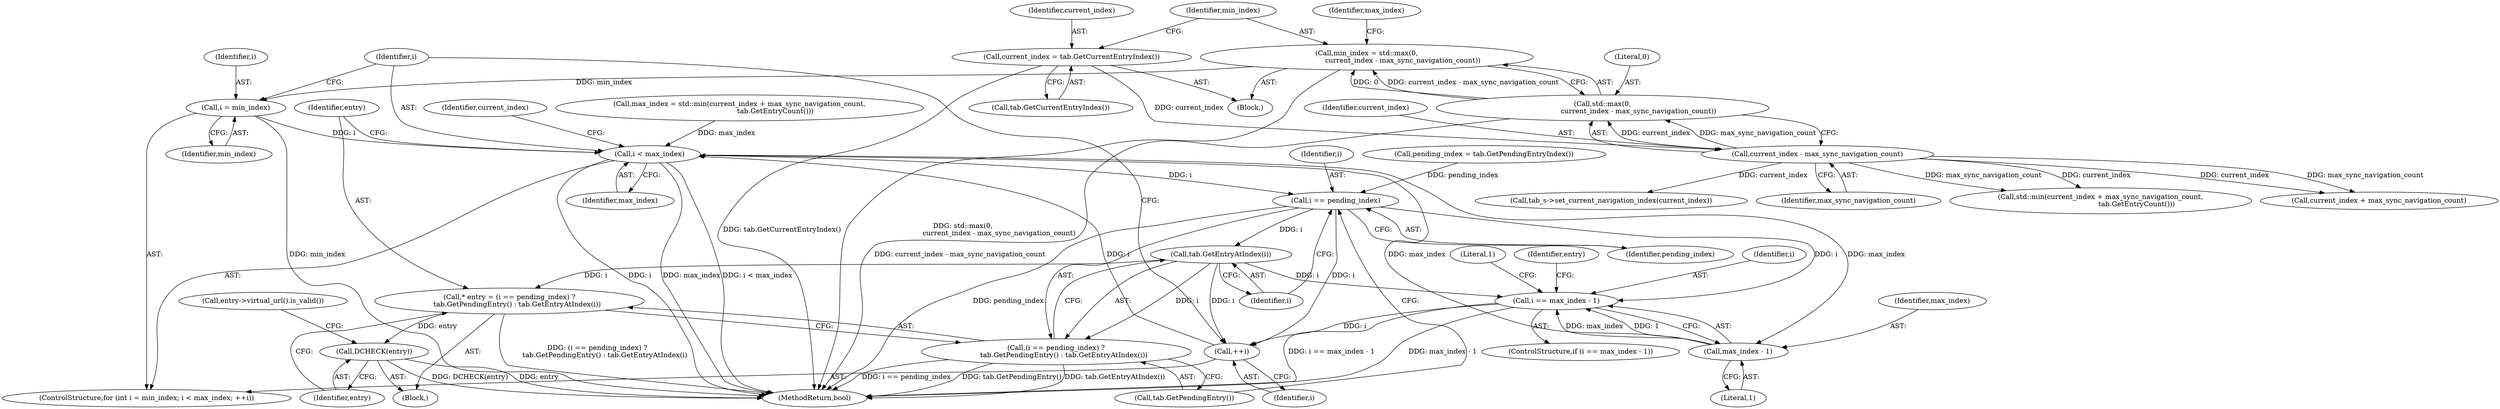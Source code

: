 digraph "0_Chrome_19190765882e272a6a2162c89acdb29110f7e3cf_13@integer" {
"1000142" [label="(Call,min_index = std::max(0,\n                                 current_index - max_sync_navigation_count))"];
"1000144" [label="(Call,std::max(0,\n                                 current_index - max_sync_navigation_count))"];
"1000146" [label="(Call,current_index - max_sync_navigation_count)"];
"1000138" [label="(Call,current_index = tab.GetCurrentEntryIndex())"];
"1000172" [label="(Call,i = min_index)"];
"1000175" [label="(Call,i < max_index)"];
"1000185" [label="(Call,i == pending_index)"];
"1000178" [label="(Call,++i)"];
"1000189" [label="(Call,tab.GetEntryAtIndex(i))"];
"1000182" [label="(Call,* entry = (i == pending_index) ?\n       tab.GetPendingEntry() : tab.GetEntryAtIndex(i))"];
"1000191" [label="(Call,DCHECK(entry))"];
"1000184" [label="(Call,(i == pending_index) ?\n       tab.GetPendingEntry() : tab.GetEntryAtIndex(i))"];
"1000197" [label="(Call,i == max_index - 1)"];
"1000199" [label="(Call,max_index - 1)"];
"1000224" [label="(Identifier,entry)"];
"1000173" [label="(Identifier,i)"];
"1000143" [label="(Identifier,min_index)"];
"1000190" [label="(Identifier,i)"];
"1000177" [label="(Identifier,max_index)"];
"1000194" [label="(Call,entry->virtual_url().is_valid())"];
"1000192" [label="(Identifier,entry)"];
"1000150" [label="(Call,max_index = std::min(current_index + max_sync_navigation_count,\n                                 tab.GetEntryCount()))"];
"1000200" [label="(Identifier,max_index)"];
"1000186" [label="(Identifier,i)"];
"1000184" [label="(Call,(i == pending_index) ?\n       tab.GetPendingEntry() : tab.GetEntryAtIndex(i))"];
"1000152" [label="(Call,std::min(current_index + max_sync_navigation_count,\n                                 tab.GetEntryCount()))"];
"1000182" [label="(Call,* entry = (i == pending_index) ?\n       tab.GetPendingEntry() : tab.GetEntryAtIndex(i))"];
"1000174" [label="(Identifier,min_index)"];
"1000191" [label="(Call,DCHECK(entry))"];
"1000142" [label="(Call,min_index = std::max(0,\n                                 current_index - max_sync_navigation_count))"];
"1000251" [label="(MethodReturn,bool)"];
"1000105" [label="(Block,)"];
"1000140" [label="(Call,tab.GetCurrentEntryIndex())"];
"1000187" [label="(Identifier,pending_index)"];
"1000198" [label="(Identifier,i)"];
"1000145" [label="(Literal,0)"];
"1000234" [label="(Identifier,current_index)"];
"1000138" [label="(Call,current_index = tab.GetCurrentEntryIndex())"];
"1000183" [label="(Identifier,entry)"];
"1000197" [label="(Call,i == max_index - 1)"];
"1000178" [label="(Call,++i)"];
"1000144" [label="(Call,std::max(0,\n                                 current_index - max_sync_navigation_count))"];
"1000205" [label="(Literal,1)"];
"1000201" [label="(Literal,1)"];
"1000199" [label="(Call,max_index - 1)"];
"1000189" [label="(Call,tab.GetEntryAtIndex(i))"];
"1000176" [label="(Identifier,i)"];
"1000233" [label="(Call,tab_s->set_current_navigation_index(current_index))"];
"1000170" [label="(ControlStructure,for (int i = min_index; i < max_index; ++i))"];
"1000146" [label="(Call,current_index - max_sync_navigation_count)"];
"1000139" [label="(Identifier,current_index)"];
"1000175" [label="(Call,i < max_index)"];
"1000158" [label="(Call,pending_index = tab.GetPendingEntryIndex())"];
"1000196" [label="(ControlStructure,if (i == max_index - 1))"];
"1000148" [label="(Identifier,max_sync_navigation_count)"];
"1000180" [label="(Block,)"];
"1000153" [label="(Call,current_index + max_sync_navigation_count)"];
"1000188" [label="(Call,tab.GetPendingEntry())"];
"1000172" [label="(Call,i = min_index)"];
"1000147" [label="(Identifier,current_index)"];
"1000179" [label="(Identifier,i)"];
"1000185" [label="(Call,i == pending_index)"];
"1000151" [label="(Identifier,max_index)"];
"1000142" -> "1000105"  [label="AST: "];
"1000142" -> "1000144"  [label="CFG: "];
"1000143" -> "1000142"  [label="AST: "];
"1000144" -> "1000142"  [label="AST: "];
"1000151" -> "1000142"  [label="CFG: "];
"1000142" -> "1000251"  [label="DDG: std::max(0,\n                                 current_index - max_sync_navigation_count)"];
"1000144" -> "1000142"  [label="DDG: 0"];
"1000144" -> "1000142"  [label="DDG: current_index - max_sync_navigation_count"];
"1000142" -> "1000172"  [label="DDG: min_index"];
"1000144" -> "1000146"  [label="CFG: "];
"1000145" -> "1000144"  [label="AST: "];
"1000146" -> "1000144"  [label="AST: "];
"1000144" -> "1000251"  [label="DDG: current_index - max_sync_navigation_count"];
"1000146" -> "1000144"  [label="DDG: current_index"];
"1000146" -> "1000144"  [label="DDG: max_sync_navigation_count"];
"1000146" -> "1000148"  [label="CFG: "];
"1000147" -> "1000146"  [label="AST: "];
"1000148" -> "1000146"  [label="AST: "];
"1000138" -> "1000146"  [label="DDG: current_index"];
"1000146" -> "1000152"  [label="DDG: current_index"];
"1000146" -> "1000152"  [label="DDG: max_sync_navigation_count"];
"1000146" -> "1000153"  [label="DDG: current_index"];
"1000146" -> "1000153"  [label="DDG: max_sync_navigation_count"];
"1000146" -> "1000233"  [label="DDG: current_index"];
"1000138" -> "1000105"  [label="AST: "];
"1000138" -> "1000140"  [label="CFG: "];
"1000139" -> "1000138"  [label="AST: "];
"1000140" -> "1000138"  [label="AST: "];
"1000143" -> "1000138"  [label="CFG: "];
"1000138" -> "1000251"  [label="DDG: tab.GetCurrentEntryIndex()"];
"1000172" -> "1000170"  [label="AST: "];
"1000172" -> "1000174"  [label="CFG: "];
"1000173" -> "1000172"  [label="AST: "];
"1000174" -> "1000172"  [label="AST: "];
"1000176" -> "1000172"  [label="CFG: "];
"1000172" -> "1000251"  [label="DDG: min_index"];
"1000172" -> "1000175"  [label="DDG: i"];
"1000175" -> "1000170"  [label="AST: "];
"1000175" -> "1000177"  [label="CFG: "];
"1000176" -> "1000175"  [label="AST: "];
"1000177" -> "1000175"  [label="AST: "];
"1000183" -> "1000175"  [label="CFG: "];
"1000234" -> "1000175"  [label="CFG: "];
"1000175" -> "1000251"  [label="DDG: i"];
"1000175" -> "1000251"  [label="DDG: max_index"];
"1000175" -> "1000251"  [label="DDG: i < max_index"];
"1000178" -> "1000175"  [label="DDG: i"];
"1000150" -> "1000175"  [label="DDG: max_index"];
"1000199" -> "1000175"  [label="DDG: max_index"];
"1000175" -> "1000185"  [label="DDG: i"];
"1000175" -> "1000199"  [label="DDG: max_index"];
"1000185" -> "1000184"  [label="AST: "];
"1000185" -> "1000187"  [label="CFG: "];
"1000186" -> "1000185"  [label="AST: "];
"1000187" -> "1000185"  [label="AST: "];
"1000188" -> "1000185"  [label="CFG: "];
"1000190" -> "1000185"  [label="CFG: "];
"1000185" -> "1000251"  [label="DDG: pending_index"];
"1000185" -> "1000178"  [label="DDG: i"];
"1000158" -> "1000185"  [label="DDG: pending_index"];
"1000185" -> "1000189"  [label="DDG: i"];
"1000185" -> "1000197"  [label="DDG: i"];
"1000178" -> "1000170"  [label="AST: "];
"1000178" -> "1000179"  [label="CFG: "];
"1000179" -> "1000178"  [label="AST: "];
"1000176" -> "1000178"  [label="CFG: "];
"1000189" -> "1000178"  [label="DDG: i"];
"1000197" -> "1000178"  [label="DDG: i"];
"1000189" -> "1000184"  [label="AST: "];
"1000189" -> "1000190"  [label="CFG: "];
"1000190" -> "1000189"  [label="AST: "];
"1000184" -> "1000189"  [label="CFG: "];
"1000189" -> "1000182"  [label="DDG: i"];
"1000189" -> "1000184"  [label="DDG: i"];
"1000189" -> "1000197"  [label="DDG: i"];
"1000182" -> "1000180"  [label="AST: "];
"1000182" -> "1000184"  [label="CFG: "];
"1000183" -> "1000182"  [label="AST: "];
"1000184" -> "1000182"  [label="AST: "];
"1000192" -> "1000182"  [label="CFG: "];
"1000182" -> "1000251"  [label="DDG: (i == pending_index) ?\n       tab.GetPendingEntry() : tab.GetEntryAtIndex(i)"];
"1000182" -> "1000191"  [label="DDG: entry"];
"1000191" -> "1000180"  [label="AST: "];
"1000191" -> "1000192"  [label="CFG: "];
"1000192" -> "1000191"  [label="AST: "];
"1000194" -> "1000191"  [label="CFG: "];
"1000191" -> "1000251"  [label="DDG: DCHECK(entry)"];
"1000191" -> "1000251"  [label="DDG: entry"];
"1000184" -> "1000188"  [label="CFG: "];
"1000188" -> "1000184"  [label="AST: "];
"1000184" -> "1000251"  [label="DDG: i == pending_index"];
"1000184" -> "1000251"  [label="DDG: tab.GetPendingEntry()"];
"1000184" -> "1000251"  [label="DDG: tab.GetEntryAtIndex(i)"];
"1000197" -> "1000196"  [label="AST: "];
"1000197" -> "1000199"  [label="CFG: "];
"1000198" -> "1000197"  [label="AST: "];
"1000199" -> "1000197"  [label="AST: "];
"1000205" -> "1000197"  [label="CFG: "];
"1000224" -> "1000197"  [label="CFG: "];
"1000197" -> "1000251"  [label="DDG: i == max_index - 1"];
"1000197" -> "1000251"  [label="DDG: max_index - 1"];
"1000199" -> "1000197"  [label="DDG: max_index"];
"1000199" -> "1000197"  [label="DDG: 1"];
"1000199" -> "1000201"  [label="CFG: "];
"1000200" -> "1000199"  [label="AST: "];
"1000201" -> "1000199"  [label="AST: "];
}
